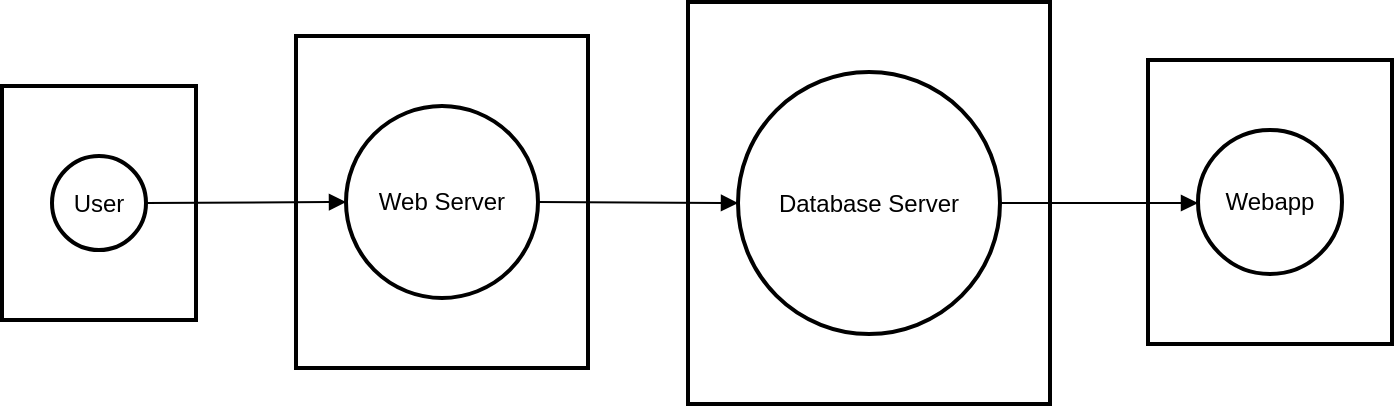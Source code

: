 <mxfile version="26.0.6">
  <diagram name="Page-1" id="ptoUf5ihjBdvFT6C554s">
    <mxGraphModel>
      <root>
        <mxCell id="0" />
        <mxCell id="1" parent="0" />
        <mxCell id="2" value="Web Server" style="whiteSpace=wrap;strokeWidth=2;" vertex="1" parent="1">
          <mxGeometry x="155" y="25" width="146" height="166" as="geometry" />
        </mxCell>
        <mxCell id="3" value="Database Server" style="whiteSpace=wrap;strokeWidth=2;" vertex="1" parent="1">
          <mxGeometry x="351" y="8" width="181" height="201" as="geometry" />
        </mxCell>
        <mxCell id="4" value="Webapp" style="whiteSpace=wrap;strokeWidth=2;" vertex="1" parent="1">
          <mxGeometry x="581" y="37" width="122" height="142" as="geometry" />
        </mxCell>
        <mxCell id="5" value="User" style="whiteSpace=wrap;strokeWidth=2;" vertex="1" parent="1">
          <mxGeometry x="8" y="50" width="97" height="117" as="geometry" />
        </mxCell>
        <mxCell id="6" value="User" style="ellipse;aspect=fixed;strokeWidth=2;whiteSpace=wrap;" vertex="1" parent="1">
          <mxGeometry x="33" y="85" width="47" height="47" as="geometry" />
        </mxCell>
        <mxCell id="7" value="Webapp" style="ellipse;aspect=fixed;strokeWidth=2;whiteSpace=wrap;" vertex="1" parent="1">
          <mxGeometry x="606" y="72" width="72" height="72" as="geometry" />
        </mxCell>
        <mxCell id="8" value="Database Server" style="ellipse;aspect=fixed;strokeWidth=2;whiteSpace=wrap;" vertex="1" parent="1">
          <mxGeometry x="376" y="43" width="131" height="131" as="geometry" />
        </mxCell>
        <mxCell id="9" value="Web Server" style="ellipse;aspect=fixed;strokeWidth=2;whiteSpace=wrap;" vertex="1" parent="1">
          <mxGeometry x="180" y="60" width="96" height="96" as="geometry" />
        </mxCell>
        <mxCell id="10" value="" style="curved=1;startArrow=none;endArrow=block;exitX=1;exitY=0.5;entryX=0;entryY=0.5;" edge="1" parent="1" source="6" target="9">
          <mxGeometry relative="1" as="geometry">
            <Array as="points" />
          </mxGeometry>
        </mxCell>
        <mxCell id="11" value="" style="curved=1;startArrow=none;endArrow=block;exitX=1;exitY=0.5;entryX=0;entryY=0.5;" edge="1" parent="1" source="9" target="8">
          <mxGeometry relative="1" as="geometry">
            <Array as="points" />
          </mxGeometry>
        </mxCell>
        <mxCell id="12" value="" style="curved=1;startArrow=none;endArrow=block;exitX=0.99;exitY=0.5;entryX=0;entryY=0.51;" edge="1" parent="1" source="8" target="7">
          <mxGeometry relative="1" as="geometry">
            <Array as="points" />
          </mxGeometry>
        </mxCell>
      </root>
    </mxGraphModel>
  </diagram>
</mxfile>
